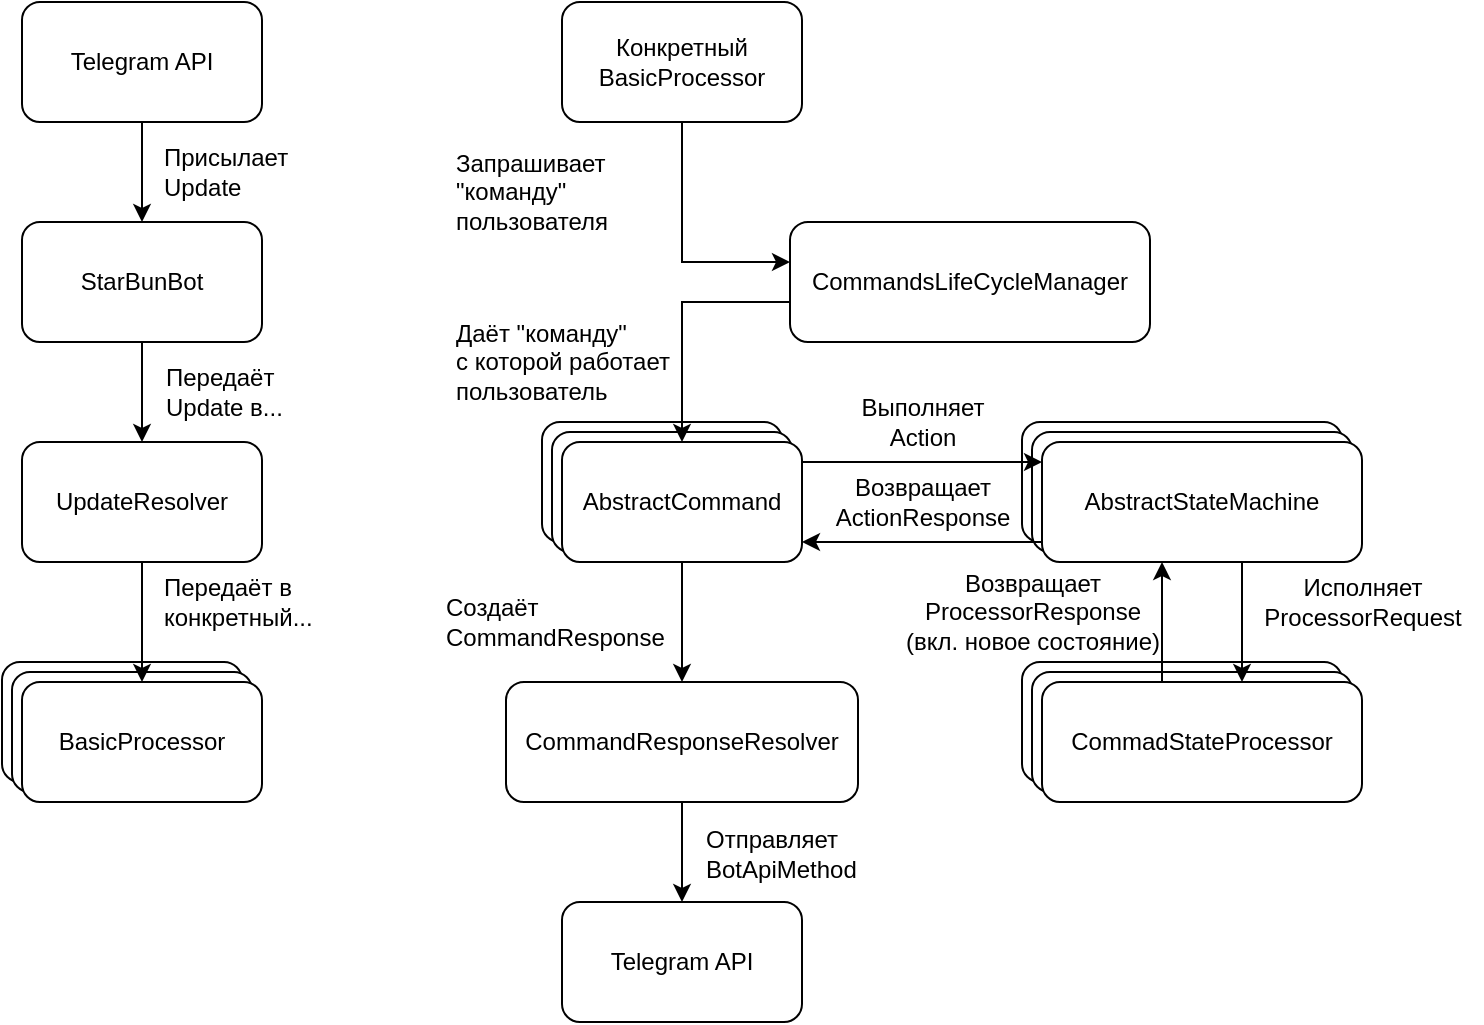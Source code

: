 <mxfile version="20.8.10" type="device"><diagram name="Страница 1" id="LBHIT9SBYUljP0mvMABB"><mxGraphModel dx="1195" dy="639" grid="1" gridSize="10" guides="1" tooltips="1" connect="1" arrows="1" fold="1" page="1" pageScale="1" pageWidth="827" pageHeight="1169" math="0" shadow="0"><root><mxCell id="0"/><mxCell id="1" parent="0"/><mxCell id="6kmkd4a9-Tb4QfNJwLFY-58" value="" style="rounded=1;whiteSpace=wrap;html=1;" vertex="1" parent="1"><mxGeometry x="530" y="340" width="160" height="60" as="geometry"/></mxCell><mxCell id="6kmkd4a9-Tb4QfNJwLFY-59" value="" style="rounded=1;whiteSpace=wrap;html=1;" vertex="1" parent="1"><mxGeometry x="535" y="345" width="160" height="60" as="geometry"/></mxCell><mxCell id="6kmkd4a9-Tb4QfNJwLFY-9" style="edgeStyle=orthogonalEdgeStyle;rounded=0;orthogonalLoop=1;jettySize=auto;html=1;" edge="1" parent="1" source="6kmkd4a9-Tb4QfNJwLFY-1" target="6kmkd4a9-Tb4QfNJwLFY-3"><mxGeometry relative="1" as="geometry"/></mxCell><mxCell id="6kmkd4a9-Tb4QfNJwLFY-1" value="StarBunBot" style="rounded=1;whiteSpace=wrap;html=1;" vertex="1" parent="1"><mxGeometry x="30" y="120" width="120" height="60" as="geometry"/></mxCell><mxCell id="6kmkd4a9-Tb4QfNJwLFY-3" value="UpdateResolver" style="rounded=1;whiteSpace=wrap;html=1;" vertex="1" parent="1"><mxGeometry x="30" y="230" width="120" height="60" as="geometry"/></mxCell><mxCell id="6kmkd4a9-Tb4QfNJwLFY-7" style="edgeStyle=orthogonalEdgeStyle;rounded=0;orthogonalLoop=1;jettySize=auto;html=1;" edge="1" parent="1" source="6kmkd4a9-Tb4QfNJwLFY-5" target="6kmkd4a9-Tb4QfNJwLFY-1"><mxGeometry relative="1" as="geometry"/></mxCell><mxCell id="6kmkd4a9-Tb4QfNJwLFY-5" value="Telegram API" style="rounded=1;whiteSpace=wrap;html=1;" vertex="1" parent="1"><mxGeometry x="30" y="10" width="120" height="60" as="geometry"/></mxCell><mxCell id="6kmkd4a9-Tb4QfNJwLFY-8" value="Присылает&lt;br&gt;Update" style="text;html=1;align=left;verticalAlign=middle;resizable=0;points=[];autosize=1;strokeColor=none;fillColor=none;" vertex="1" parent="1"><mxGeometry x="99" y="75" width="90" height="40" as="geometry"/></mxCell><mxCell id="6kmkd4a9-Tb4QfNJwLFY-10" value="Передаёт&lt;br&gt;Update в..." style="text;html=1;align=left;verticalAlign=middle;resizable=0;points=[];autosize=1;strokeColor=none;fillColor=none;" vertex="1" parent="1"><mxGeometry x="100" y="185" width="80" height="40" as="geometry"/></mxCell><mxCell id="6kmkd4a9-Tb4QfNJwLFY-11" value="" style="rounded=1;whiteSpace=wrap;html=1;" vertex="1" parent="1"><mxGeometry x="20" y="340" width="120" height="60" as="geometry"/></mxCell><mxCell id="6kmkd4a9-Tb4QfNJwLFY-2" value="" style="rounded=1;whiteSpace=wrap;html=1;" vertex="1" parent="1"><mxGeometry x="25" y="345" width="120" height="60" as="geometry"/></mxCell><mxCell id="6kmkd4a9-Tb4QfNJwLFY-12" value="BasicProcessor" style="rounded=1;whiteSpace=wrap;html=1;" vertex="1" parent="1"><mxGeometry x="30" y="350" width="120" height="60" as="geometry"/></mxCell><mxCell id="6kmkd4a9-Tb4QfNJwLFY-14" style="edgeStyle=orthogonalEdgeStyle;rounded=0;orthogonalLoop=1;jettySize=auto;html=1;" edge="1" parent="1" source="6kmkd4a9-Tb4QfNJwLFY-3" target="6kmkd4a9-Tb4QfNJwLFY-12"><mxGeometry relative="1" as="geometry"/></mxCell><mxCell id="6kmkd4a9-Tb4QfNJwLFY-15" value="Передаёт в &lt;br&gt;конкретный..." style="text;html=1;align=left;verticalAlign=middle;resizable=0;points=[];autosize=1;strokeColor=none;fillColor=none;" vertex="1" parent="1"><mxGeometry x="99" y="290" width="100" height="40" as="geometry"/></mxCell><mxCell id="6kmkd4a9-Tb4QfNJwLFY-26" style="edgeStyle=orthogonalEdgeStyle;rounded=0;orthogonalLoop=1;jettySize=auto;html=1;" edge="1" parent="1" source="6kmkd4a9-Tb4QfNJwLFY-20" target="6kmkd4a9-Tb4QfNJwLFY-22"><mxGeometry relative="1" as="geometry"><Array as="points"><mxPoint x="360" y="140"/></Array></mxGeometry></mxCell><mxCell id="6kmkd4a9-Tb4QfNJwLFY-20" value="Конкретный&lt;br&gt;BasicProcessor" style="rounded=1;whiteSpace=wrap;html=1;" vertex="1" parent="1"><mxGeometry x="300" y="10" width="120" height="60" as="geometry"/></mxCell><mxCell id="6kmkd4a9-Tb4QfNJwLFY-22" value="CommandsLifeCycleManager" style="rounded=1;whiteSpace=wrap;html=1;" vertex="1" parent="1"><mxGeometry x="414" y="120" width="180" height="60" as="geometry"/></mxCell><mxCell id="6kmkd4a9-Tb4QfNJwLFY-52" style="edgeStyle=orthogonalEdgeStyle;rounded=0;orthogonalLoop=1;jettySize=auto;html=1;" edge="1" parent="1" source="6kmkd4a9-Tb4QfNJwLFY-23" target="6kmkd4a9-Tb4QfNJwLFY-47"><mxGeometry relative="1" as="geometry"/></mxCell><mxCell id="6kmkd4a9-Tb4QfNJwLFY-37" style="edgeStyle=orthogonalEdgeStyle;rounded=0;orthogonalLoop=1;jettySize=auto;html=1;" edge="1" parent="1" source="6kmkd4a9-Tb4QfNJwLFY-24" target="6kmkd4a9-Tb4QfNJwLFY-25"><mxGeometry relative="1" as="geometry"><Array as="points"><mxPoint x="640" y="320"/><mxPoint x="640" y="320"/></Array></mxGeometry></mxCell><mxCell id="6kmkd4a9-Tb4QfNJwLFY-38" style="edgeStyle=orthogonalEdgeStyle;rounded=0;orthogonalLoop=1;jettySize=auto;html=1;" edge="1" parent="1" source="6kmkd4a9-Tb4QfNJwLFY-25" target="6kmkd4a9-Tb4QfNJwLFY-24"><mxGeometry relative="1" as="geometry"><Array as="points"><mxPoint x="600" y="320"/><mxPoint x="600" y="320"/></Array></mxGeometry></mxCell><mxCell id="6kmkd4a9-Tb4QfNJwLFY-25" value="CommadStateProcessor" style="rounded=1;whiteSpace=wrap;html=1;" vertex="1" parent="1"><mxGeometry x="540" y="350" width="160" height="60" as="geometry"/></mxCell><mxCell id="6kmkd4a9-Tb4QfNJwLFY-30" value="Запрашивает&lt;br&gt;&quot;команду&quot; &lt;br&gt;пользователя" style="text;html=1;align=left;verticalAlign=middle;resizable=0;points=[];autosize=1;strokeColor=none;fillColor=none;" vertex="1" parent="1"><mxGeometry x="245" y="75" width="100" height="60" as="geometry"/></mxCell><mxCell id="6kmkd4a9-Tb4QfNJwLFY-31" value="&lt;div style=&quot;&quot;&gt;&lt;span style=&quot;background-color: initial;&quot;&gt;Даёт &quot;команду&quot; &lt;br&gt;с которой работает&lt;br&gt;пользователь&lt;/span&gt;&lt;/div&gt;" style="text;html=1;align=left;verticalAlign=middle;resizable=0;points=[];autosize=1;strokeColor=none;fillColor=none;" vertex="1" parent="1"><mxGeometry x="245" y="160" width="130" height="60" as="geometry"/></mxCell><mxCell id="6kmkd4a9-Tb4QfNJwLFY-35" value="Выполняет&lt;br&gt;Action" style="text;html=1;align=center;verticalAlign=middle;resizable=0;points=[];autosize=1;strokeColor=none;fillColor=none;" vertex="1" parent="1"><mxGeometry x="440" y="200" width="80" height="40" as="geometry"/></mxCell><mxCell id="6kmkd4a9-Tb4QfNJwLFY-42" value="Исполняет&lt;br&gt;ProcessorRequest" style="text;html=1;align=center;verticalAlign=middle;resizable=0;points=[];autosize=1;strokeColor=none;fillColor=none;" vertex="1" parent="1"><mxGeometry x="640" y="290" width="120" height="40" as="geometry"/></mxCell><mxCell id="6kmkd4a9-Tb4QfNJwLFY-43" value="Возвращает&lt;br&gt;ProcessorResponse&lt;br&gt;(вкл. новое состояние)" style="text;html=1;align=center;verticalAlign=middle;resizable=0;points=[];autosize=1;strokeColor=none;fillColor=none;" vertex="1" parent="1"><mxGeometry x="460" y="285" width="150" height="60" as="geometry"/></mxCell><mxCell id="6kmkd4a9-Tb4QfNJwLFY-45" value="Возвращает&lt;br&gt;ActionResponse" style="text;html=1;align=center;verticalAlign=middle;resizable=0;points=[];autosize=1;strokeColor=none;fillColor=none;" vertex="1" parent="1"><mxGeometry x="425" y="240" width="110" height="40" as="geometry"/></mxCell><mxCell id="6kmkd4a9-Tb4QfNJwLFY-50" style="edgeStyle=orthogonalEdgeStyle;rounded=0;orthogonalLoop=1;jettySize=auto;html=1;" edge="1" parent="1" source="6kmkd4a9-Tb4QfNJwLFY-47" target="6kmkd4a9-Tb4QfNJwLFY-49"><mxGeometry relative="1" as="geometry"/></mxCell><mxCell id="6kmkd4a9-Tb4QfNJwLFY-47" value="CommandResponseResolver" style="rounded=1;whiteSpace=wrap;html=1;" vertex="1" parent="1"><mxGeometry x="272" y="350" width="176" height="60" as="geometry"/></mxCell><mxCell id="6kmkd4a9-Tb4QfNJwLFY-49" value="Telegram API" style="rounded=1;whiteSpace=wrap;html=1;" vertex="1" parent="1"><mxGeometry x="300" y="460" width="120" height="60" as="geometry"/></mxCell><mxCell id="6kmkd4a9-Tb4QfNJwLFY-51" value="Отправляет&lt;br&gt;BotApiMethod" style="text;html=1;align=left;verticalAlign=middle;resizable=0;points=[];autosize=1;strokeColor=none;fillColor=none;" vertex="1" parent="1"><mxGeometry x="370" y="416" width="100" height="40" as="geometry"/></mxCell><mxCell id="6kmkd4a9-Tb4QfNJwLFY-53" value="&lt;div style=&quot;&quot;&gt;Создаёт&lt;br&gt;CommandResponse&lt;/div&gt;" style="text;html=1;align=left;verticalAlign=middle;resizable=0;points=[];autosize=1;strokeColor=none;fillColor=none;" vertex="1" parent="1"><mxGeometry x="240" y="300" width="130" height="40" as="geometry"/></mxCell><mxCell id="6kmkd4a9-Tb4QfNJwLFY-55" value="" style="rounded=1;whiteSpace=wrap;html=1;" vertex="1" parent="1"><mxGeometry x="290" y="220" width="120" height="60" as="geometry"/></mxCell><mxCell id="6kmkd4a9-Tb4QfNJwLFY-54" value="" style="rounded=1;whiteSpace=wrap;html=1;" vertex="1" parent="1"><mxGeometry x="295" y="225" width="120" height="60" as="geometry"/></mxCell><mxCell id="6kmkd4a9-Tb4QfNJwLFY-23" value="AbstractCommand" style="rounded=1;whiteSpace=wrap;html=1;" vertex="1" parent="1"><mxGeometry x="300" y="230" width="120" height="60" as="geometry"/></mxCell><mxCell id="6kmkd4a9-Tb4QfNJwLFY-29" style="edgeStyle=orthogonalEdgeStyle;rounded=0;orthogonalLoop=1;jettySize=auto;html=1;" edge="1" parent="1" source="6kmkd4a9-Tb4QfNJwLFY-22" target="6kmkd4a9-Tb4QfNJwLFY-23"><mxGeometry relative="1" as="geometry"><Array as="points"><mxPoint x="360" y="160"/></Array></mxGeometry></mxCell><mxCell id="6kmkd4a9-Tb4QfNJwLFY-56" value="" style="rounded=1;whiteSpace=wrap;html=1;" vertex="1" parent="1"><mxGeometry x="530" y="220" width="160" height="60" as="geometry"/></mxCell><mxCell id="6kmkd4a9-Tb4QfNJwLFY-57" value="" style="rounded=1;whiteSpace=wrap;html=1;" vertex="1" parent="1"><mxGeometry x="535" y="225" width="160" height="60" as="geometry"/></mxCell><mxCell id="6kmkd4a9-Tb4QfNJwLFY-24" value="AbstractStateMachine" style="rounded=1;whiteSpace=wrap;html=1;" vertex="1" parent="1"><mxGeometry x="540" y="230" width="160" height="60" as="geometry"/></mxCell><mxCell id="6kmkd4a9-Tb4QfNJwLFY-34" style="edgeStyle=orthogonalEdgeStyle;rounded=0;orthogonalLoop=1;jettySize=auto;html=1;" edge="1" parent="1" source="6kmkd4a9-Tb4QfNJwLFY-23" target="6kmkd4a9-Tb4QfNJwLFY-24"><mxGeometry relative="1" as="geometry"><Array as="points"><mxPoint x="470" y="240"/><mxPoint x="470" y="240"/></Array></mxGeometry></mxCell><mxCell id="6kmkd4a9-Tb4QfNJwLFY-39" style="edgeStyle=orthogonalEdgeStyle;rounded=0;orthogonalLoop=1;jettySize=auto;html=1;" edge="1" parent="1" source="6kmkd4a9-Tb4QfNJwLFY-24" target="6kmkd4a9-Tb4QfNJwLFY-23"><mxGeometry relative="1" as="geometry"><Array as="points"><mxPoint x="460" y="280"/><mxPoint x="460" y="280"/></Array></mxGeometry></mxCell></root></mxGraphModel></diagram></mxfile>